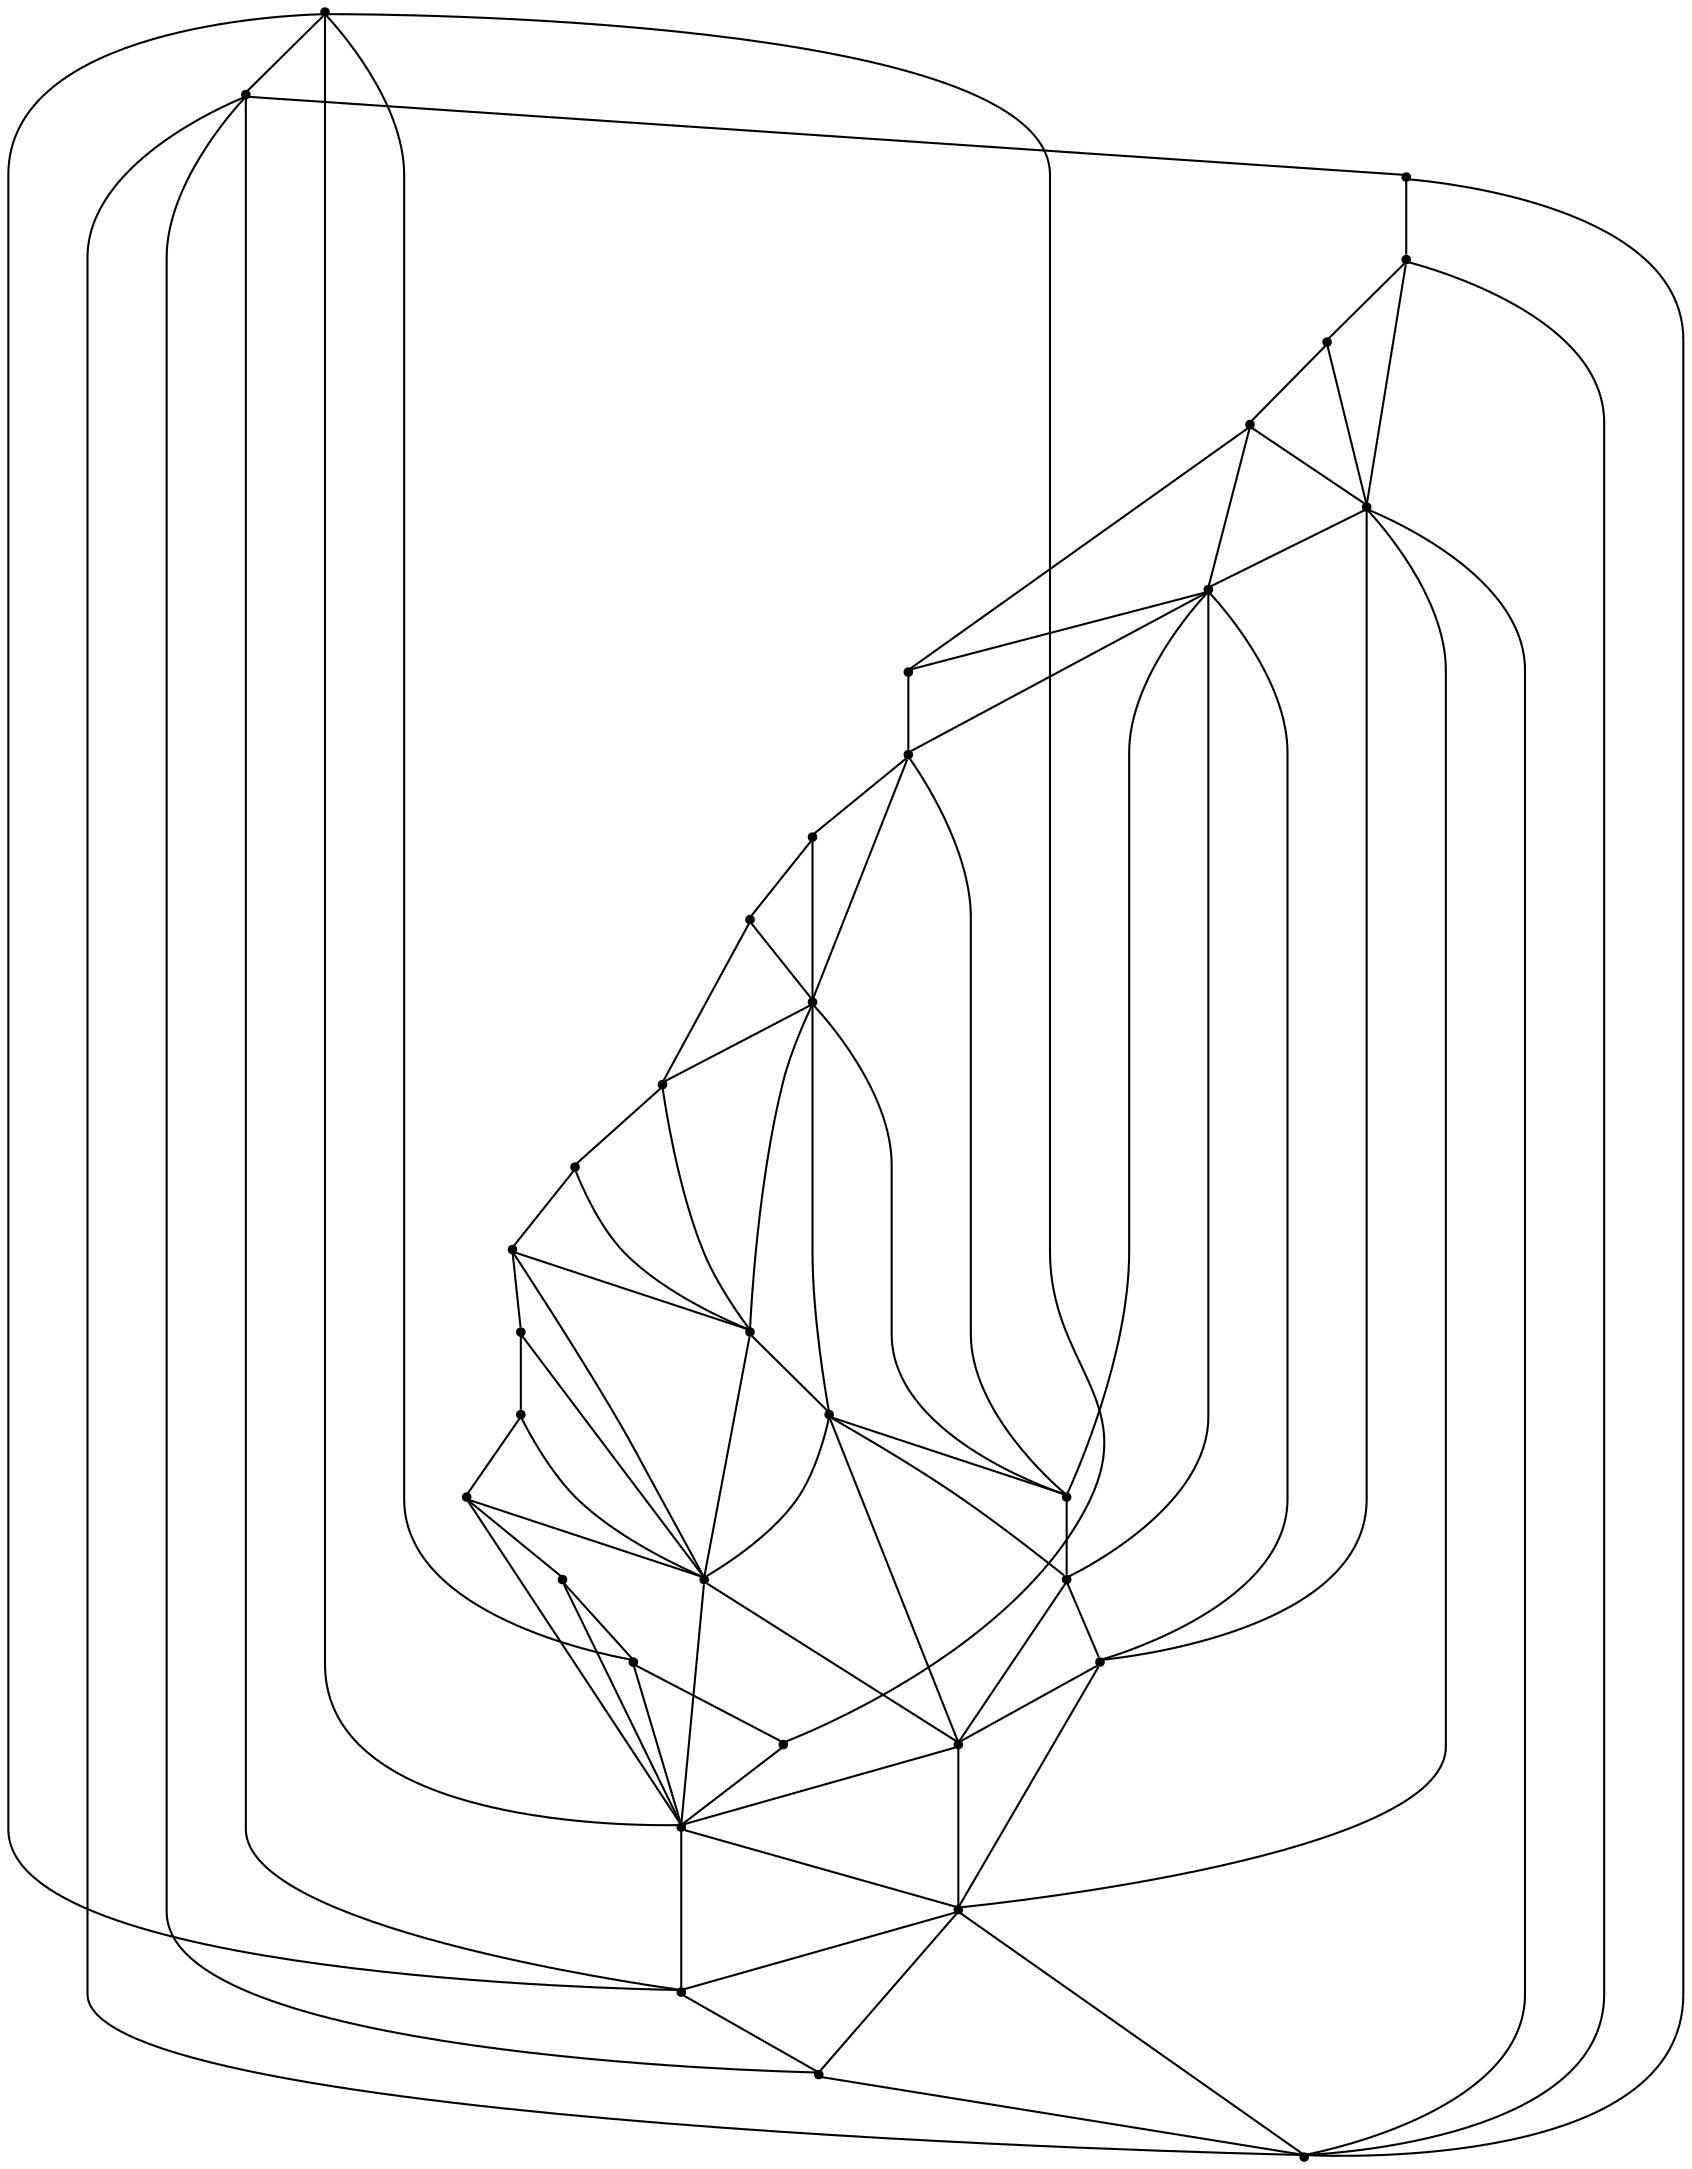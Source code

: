 graph {
  node [shape=point,comment="{\"directed\":false,\"doi\":\"10.1007/978-3-642-18469-7_12\",\"figure\":\"3 (2)\"}"]

  v0 [pos="1405.1188860349127,758.3715111397856"]
  v1 [pos="1392.2228955653293,837.1934808801986"]
  v2 [pos="1378.2165158320229,922.7997169150217"]
  v3 [pos="1341.256820563898,943.5146201556179"]
  v4 [pos="1329.808844379287,769.636870522211"]
  v5 [pos="1313.5329767416467,827.3042070795782"]
  v6 [pos="1316.3352771441776,699.7455152986082"]
  v7 [pos="1310.210462739187,896.2289067733549"]
  v8 [pos="1306.477084665448,963.0093089718407"]
  v9 [pos="1279.2338124551432,812.0727414673728"]
  v10 [pos="1293.2505640087404,634.831926551255"]
  v11 [pos="1277.9670823174642,921.8965226458243"]
  v12 [pos="1279.247334000001,713.4289362968884"]
  v13 [pos="1271.9559443354785,982.3572038800856"]
  v14 [pos="1243.5261486100515,858.3363184080873"]
  v15 [pos="1257.3542666590324,637.0709231270986"]
  v16 [pos="1246.5558018585912,780.4374620149198"]
  v17 [pos="1231.5882789013924,955.2123491188518"]
  v18 [pos="1232.8017182446315,1004.3023367239622"]
  v19 [pos="1202.9687997631602,855.1671342713262"]
  v20 [pos="1179.1366474433833,731.0691319217449"]
  v21 [pos="1189.6807163081,986.7661717828622"]
  v22 [pos="1183.6736506972713,924.972963046486"]
  v23 [pos="1178.625755755556,641.9820330237349"]
  v24 [pos="1147.696096816818,808.8180308821688"]
  v25 [pos="1111.467169463608,899.6574204553668"]
  v26 [pos="1126.8508060330307,645.2107677322185"]
  v27 [pos="1127.0727820764964,961.305822422437"]
  v28 [pos="1099.7033618065182,803.734946056303"]
  v29 [pos="1101.622625791335,681.2143502816645"]
  v30 [pos="1078.374349686218,941.5016645779915"]
  v31 [pos="1066.0630467239857,731.9652201830511"]
  v32 [pos="1031.221875288782,781.6919347099985"]
  v33 [pos="1053.09407172757,855.8246069208986"]

  v32 -- v31 [id="-2",pos="1031.221875288782,781.6919347099985 1066.0630467239857,731.9652201830511 1066.0630467239857,731.9652201830511 1066.0630467239857,731.9652201830511"]
  v31 -- v29 [id="-3",pos="1066.0630467239857,731.9652201830511 1101.622625791335,681.2143502816645 1101.622625791335,681.2143502816645 1101.622625791335,681.2143502816645"]
  v29 -- v26 [id="-4",pos="1101.622625791335,681.2143502816645 1126.8508060330307,645.2107677322185 1126.8508060330307,645.2107677322185 1126.8508060330307,645.2107677322185"]
  v30 -- v33 [id="-12",pos="1078.374349686218,941.5016645779915 1053.09407172757,855.8246069208986 1053.09407172757,855.8246069208986 1053.09407172757,855.8246069208986"]
  v33 -- v32 [id="-13",pos="1053.09407172757,855.8246069208986 1031.221875288782,781.6919347099985 1031.221875288782,781.6919347099985 1031.221875288782,781.6919347099985"]
  v26 -- v23 [id="-35",pos="1126.8508060330307,645.2107677322185 1178.625755755556,641.9820330237349 1178.625755755556,641.9820330237349 1178.625755755556,641.9820330237349"]
  v23 -- v15 [id="-36",pos="1178.625755755556,641.9820330237349 1257.3542666590324,637.0709231270986 1257.3542666590324,637.0709231270986 1257.3542666590324,637.0709231270986"]
  v15 -- v10 [id="-37",pos="1257.3542666590324,637.0709231270986 1293.2505640087404,634.831926551255 1293.2505640087404,634.831926551255 1293.2505640087404,634.831926551255"]
  v24 -- v16 [id="-48",pos="1147.696096816818,808.8180308821688 1158.7645789142198,807.372029813328 1158.7645789142198,807.372029813328 1158.7645789142198,807.372029813328 1169.8320111034325,805.9259651560498 1191.967002743457,803.0297025930556 1208.438853243036,798.2997402577589 1224.9150306369695,793.5698415108998 1235.7322665232134,787.0021097433003 1246.5558018585912,780.4374620149198"]
  v18 -- v21 [id="-92",pos="1232.8017182446315,1004.3023367239622 1189.6807163081,986.7661717828622 1189.6807163081,986.7661717828622 1189.6807163081,986.7661717828622"]
  v21 -- v27 [id="-93",pos="1189.6807163081,986.7661717828622 1127.0727820764964,961.305822422437 1127.0727820764964,961.305822422437 1127.0727820764964,961.305822422437"]
  v27 -- v30 [id="-94",pos="1127.0727820764964,961.305822422437 1078.374349686218,941.5016645779915 1078.374349686218,941.5016645779915 1078.374349686218,941.5016645779915"]
  v10 -- v0 [id="-158",pos="1293.2505640087404,634.831926551255 1405.1188860349127,758.3715111397856 1405.1188860349127,758.3715111397856 1405.1188860349127,758.3715111397856"]
  v3 -- v8 [id="-188",pos="1341.256820563898,943.5146201556179 1306.477084665448,963.0093089718407 1306.477084665448,963.0093089718407 1306.477084665448,963.0093089718407"]
  v2 -- v3 [id="-190",pos="1378.2165158320229,922.7997169150217 1341.256820563898,943.5146201556179 1341.256820563898,943.5146201556179 1341.256820563898,943.5146201556179"]
  v8 -- v13 [id="-192",pos="1306.477084665448,963.0093089718407 1271.9559443354785,982.3572038800856 1271.9559443354785,982.3572038800856 1271.9559443354785,982.3572038800856"]
  v13 -- v18 [id="-193",pos="1271.9559443354785,982.3572038800856 1232.8017182446315,1004.3023367239622 1232.8017182446315,1004.3023367239622 1232.8017182446315,1004.3023367239622"]
  v0 -- v1 [id="-200",pos="1405.1188860349127,758.3715111397856 1392.2228955653293,837.1934808801986 1392.2228955653293,837.1934808801986 1392.2228955653293,837.1934808801986"]
  v1 -- v2 [id="-201",pos="1392.2228955653293,837.1934808801986 1378.2165158320229,922.7997169150217 1378.2165158320229,922.7997169150217 1378.2165158320229,922.7997169150217"]
  v33 -- v28 [id="-203",pos="1053.09407172757,855.8246069208986 1058.9405172931877,850.9373585854357 1064.7870423973047,846.0532578776293 1068.8612588476594,839.4188218390882 1072.935411667215,832.7802525521093 1075.2373194638076,824.3956083597084 1080.0829320944504,818.1571375215045 1084.9286719866916,811.9144698464255 1092.3181167129828,807.8263056108565 1099.7033618065182,803.734946056303"]
  v31 -- v28 [id="-206",pos="1066.0630467239857,731.9652201830511 1067.2807334230806,739.2236654559283 1068.494236397119,746.4831758351336 1073.3940624687916,754.188568338117 1078.2940158020629,761.8897640042251 1086.8802286021687,770.0411022194238 1091.880209551988,778.3715690630714 1096.8759908690513,786.7062327435942 1098.2896127069855,795.2200886410033 1099.7033618065182,803.734946056303"]
  v32 -- v28 [id="-207",pos="1031.221875288782,781.6919347099985 1044.290989255645,783.2557333593153 1057.3559194974516,784.822616047851 1068.7737028677802,788.4940216640189 1080.187286605353,792.1696241170619 1089.9453242059355,797.949749497737 1099.7033618065182,803.734946056303"]
  v25 -- v33 [id="-212",pos="1111.467169463608,899.6574204553668 1103.1520238686514,897.0822159133303 1094.8409506448522,894.5068206059813 1089.0278953411835,889.2059612787738 1083.2189124086717,883.9009687031285 1079.9078201346917,875.8746453560625 1074.3365618684802,869.8570171613101 1068.7653036022684,863.8393889665575 1060.9296797110694,859.8304559241186 1053.09407172757,855.8246069208986"]
  v30 -- v25 [id="-213",pos="1078.374349686218,941.5016645779915 1083.1062858938562,932.8129404774465 1087.835199638526,924.1282224484643 1093.3522444637078,917.1562589836519 1098.8692892888896,910.1842955188397 1105.1661931906701,904.9209533697594 1111.467169463608,899.6574204553668"]
  v31 -- v20 [id="-214",pos="1066.0630467239857,731.9652201830511 1083.6108781325497,735.2980332666195 1101.1587254488134,738.6277782080783 1120.0033684554396,738.477709495569 1138.8523383564204,738.327704371497 1158.993904315008,734.6979491818944 1179.1366474433833,731.0691319217449"]
  v28 -- v25 [id="-216",pos="1099.7033618065182,803.734946056303 1100.9460713174497,813.868924061548 1102.1928531995384,823.9997067478085 1102.4221786003268,835.7515494713582 1102.647431629958,847.5034557833453 1101.8551009166902,860.8764221326217 1103.1936384114138,871.794874794244 1104.5281035349803,882.7173971158667 1107.9976364992942,891.1896025867106 1111.467169463608,899.6574204553668"]
  v28 -- v24 [id="-218",pos="1099.7033618065182,803.734946056303 1107.3805450073835,806.2218421557559 1115.0535285754931,808.709803361537 1123.051792789782,809.5557203456525 1131.0500570040706,810.4017009182055 1139.3736018645388,809.6098976944058 1147.696096816818,808.8180308821688"]
  v29 -- v20 [id="-220",pos="1101.622625791335,681.2143502816645 1108.4481425585566,687.6112835061283 1115.2705096012112,694.0039563052793 1128.1894707893532,702.313629729863 1141.108431977495,710.6233031544467 1160.1241145727226,720.8457167791505 1179.1366474433833,731.0691319217449"]
  v25 -- v27 [id="-222",pos="1111.467169463608,899.6574204553668 1110.5623394971233,906.9087915145717 1109.65738226904,914.1599082200265 1111.1378164462715,920.3859157244796 1112.6139237291484,926.6119232289326 1116.475549678939,931.8127579439464 1119.5280463844383,938.4637905646761 1122.5805430899377,945.110689936968 1124.8240378127446,953.2078508034134 1127.0727820764964,961.305822422437"]
  v28 -- v20 [id="-226",pos="1099.7033618065182,803.734946056303 1104.9117972549454,800.5667952316511 1110.1119606994596,797.3954490880147 1115.0910707470982,791.4028111492013 1120.070180794737,785.4102367988254 1124.819838179989,776.5879769795221 1131.2000984288927,771.0537480866749 1137.5803586777968,765.5195191938277 1145.5870221575972,763.2649911421238 1153.8479543115238,757.1473383351776 1162.1132133598048,751.0338823651066 1170.6243418167003,741.053104802918 1179.1366474433833,731.0691319217449"]
  v25 -- v22 [id="-227",pos="1111.467169463608,899.6574204553668 1118.8858843575913,898.0907285321435 1126.304471989976,896.5279790920455 1134.8323989778949,901.6162622726772 1143.360198704215,906.7046090417464 1153.001537418825,918.448121679983 1161.325082279293,923.4489071706092 1169.648627139761,928.4538894981107 1176.6627774115989,926.7160810895641 1183.6736506972713,924.972963046486"]
  v26 -- v20 [id="-232",pos="1126.8508060330307,645.2107677322185 1131.550576871607,655.1477328609669 1136.2502204485847,665.0868599965903 1142.3511414884265,672.8588931820778 1148.4561348994253,680.6309899560028 1155.958206140532,686.2401896166673 1162.3258674911685,695.5833659160033 1168.6894564706479,704.9223453784641 1173.9146904500983,717.9953014795966 1179.1366474433833,731.0691319217449"]
  v25 -- v24 [id="-233",pos="1111.467169463608,899.6574204553668 1119.00678287632,889.2476117053388 1126.546396289032,878.8376121899984 1129.7864765909587,868.2650806283976 1133.0308837872399,857.6926126552345 1131.9758851343345,846.9533522104983 1134.248522763235,837.0184855001877 1136.5170880209785,827.0835552014395 1142.1050175566147,817.9528914602417 1147.696096816818,808.8180308821688"]
  v24 -- v20 [id="-240",pos="1147.696096816818,808.8180308821688 1151.4126763595336,798.0330503508673 1155.128333255659,787.2563363164412 1160.0573022334252,779.0133671627991 1164.98639847279,770.7703980091571 1171.1289340553938,765.069503821612 1174.5109110398284,757.5015895205123 1177.892888024263,749.9337388078501 1178.514306410528,740.5030648185085 1179.1366474433833,731.0691319217449"]
  v25 -- v21 [id="-242",pos="1111.467169463608,899.6574204553668 1121.5213448042764,910.651034650119 1131.575520144945,921.6444580795585 1141.7255234694055,930.5458855035544 1151.8713271611105,939.443116090675 1162.109013727049,946.2525475092272 1170.1197495780066,955.2747929644805 1178.126413057807,964.2929051712962 1183.9061258226266,975.5322250885638 1189.6807163081,986.7661717828622"]
  v24 -- v22 [id="-246",pos="1147.696096816818,808.8180308821688 1153.235062452369,821.4534349448363 1158.7687785469755,834.0887754190663 1161.4419084268643,849.9788264785007 1164.1107114123988,865.8688775379348 1163.9189281832157,885.017772431011 1167.1465368484735,898.0614778508917 1170.37427277533,911.1011136107721 1177.0256002293834,918.039693145895 1183.6736506972713,924.972963046486"]
  v24 -- v19 [id="-248",pos="1147.696096816818,808.8180308821688 1158.4392982680404,814.0231260224953 1169.1815770726726,819.2280939859468 1175.8245052612144,824.8623474909876 1182.463361078599,830.4965374075911 1185.0070659126488,836.5600128657838 1188.8476936986601,841.6816799761052 1192.68844874627,846.8033470864265 1197.8259994842426,850.9873390973139 1202.9687997631602,855.1671342713262"]
  v23 -- v20 [id="-255",pos="1178.625755755556,641.9820330237349 1178.414151532381,652.709879343939 1178.2098966665292,663.4365492780494 1181.1122246856078,673.9423765687084 1184.018879599041,684.4482674478048 1190.0363170301603,694.7290552581372 1190.2281002593436,704.2139065962322 1190.4158111173695,713.6987579343272 1184.7777405118604,722.3834759633094 1179.1366474433833,731.0691319217449"]
  v23 -- v12 [id="-257",pos="1178.625755755556,641.9820330237349 1187.8386364828716,648.9509124493281 1197.0587393059113,655.9145458288275 1204.3981702239284,662.3822529842332 1211.7416735131028,668.8499601396389 1217.2087045300107,674.8175442340757 1225.5071788555424,679.5516398178102 1233.8057804426726,684.2857354015447 1244.9316257056712,687.7862788861393 1254.3601830273187,693.2288132521056 1263.7888676105651,698.6672143696343 1271.5160646197044,706.051676028535 1279.247334000001,713.4289362968884"]
  v20 -- v16 [id="-259",pos="1179.1366474433833,731.0691319217449 1189.1647023409264,736.5232552804464 1199.1896075139027,741.978316568601 1206.8376478086745,748.3376054380625 1214.4897604746034,754.6969578959613 1219.765008262328,761.960665112042 1225.9868278208983,767.4573132383243 1232.2127197506256,772.9582217899193 1239.3853107127973,776.7004649254666 1246.5558018585912,780.4374620149198"]
  v22 -- v17 [id="-260",pos="1183.6736506972713,924.972963046486 1188.7727366170484,926.2618688804731 1193.8727451834159,927.5454014914911 1201.8585377610357,932.5837041602447 1209.844203077057,937.6262036658735 1220.715652404331,946.4192128039251 1231.5882789013924,955.2123491188518"]
  v22 -- v19 [id="-261",pos="1183.6736506972713,924.972963046486 1185.9913071166984,920.0316645391448 1188.309886182716,915.0850563972721 1188.3307570848963,907.3504768014744 1188.3516279870769,899.6159607941142 1186.0747907254206,889.0934097443917 1188.1305745902016,879.9336224988172 1190.1864857165813,870.7696384163672 1196.5792176021541,862.9684181380654 1202.9687997631602,855.1671342713262"]
  v22 -- v21 [id="-264",pos="1183.6736506972713,924.972963046486 1187.5258274733612,934.6757001656885 1191.374854524884,944.3730640619217 1192.3756397367597,954.6705756313177 1193.380624581391,964.968023612276 1191.529095582462,975.8656192663972 1189.6807163081,986.7661717828622"]
  v21 -- v17 [id="-267",pos="1189.6807163081,986.7661717828622 1195.1737405065344,983.4168098084333 1200.6699144295355,980.0662714479107 1204.8192788539,975.6239196154445 1208.968516016666,971.1815677829784 1211.7750160519522,965.6431420532559 1216.0118091945974,962.0592341270936 1220.2528019699982,958.4753262009314 1225.9200154816008,956.8417392414539 1231.5882789013924,955.2123491188518"]
  v19 -- v14 [id="-273",pos="1202.9687997631602,855.1671342713262 1210.8242446483507,854.3670645506509 1218.6807394417303,853.5669312415382 1225.4404937778436,854.0961778068839 1232.2002481139568,854.6254243722296 1237.8631347312048,856.4840508120337 1243.5261486100515,858.3363184080873"]
  v19 -- v17 [id="-277",pos="1202.9687997631602,855.1671342713262 1208.280412552702,866.1606212892032 1213.593202512032,877.1498478817675 1216.2620054975662,887.4764829555403 1218.9309357446994,897.7989847808752 1218.9518066468797,907.4588314989812 1221.0660035854464,918.6356439821823 1223.1802005240131,929.8165897138211 1227.383651127809,942.5144376221176 1231.5882789013924,955.2123491188518"]
  v19 -- v16 [id="-278",pos="1202.9687997631602,855.1671342713262 1206.8209765392498,844.7821886003621 1210.6742032235286,834.3930460925229 1216.5331999643142,825.8833234435517 1222.3963963378558,817.3694675461426 1230.2611631351485,810.7308982591637 1235.598896367816,803.4713878799583 1240.9366296004835,796.2077442523153 1243.7431296357697,788.3231595324456 1246.5558018585912,780.4374620149198"]
  v20 -- v12 [id="-281",pos="1179.1366474433833,731.0691319217449 1189.1897728758627,728.3260698018072 1199.2397485837755,725.5840091997602 1208.355624157511,721.1833077938592 1217.467300098491,716.7826063879581 1225.64907553805,710.7191309297652 1237.3086559458359,709.1480514043542 1248.9683636152201,707.5811051273809 1264.1099486239884,710.5065547831894 1279.247334000001,713.4289362968884"]
  v17 -- v18 [id="-282",pos="1231.5882789013924,955.2123491188518 1230.0692526443668,963.6762245043825 1228.5472039243728,972.140036301476 1228.7473864190677,980.3205616094891 1228.9516412849198,988.5010233290648 1230.878254627059,996.4022682195604 1232.8017182446315,1004.3023367239622"]
  v17 -- v14 [id="-286",pos="1231.5882789013924,955.2123491188518 1237.2167730716021,942.2518809636637 1242.8464444115994,929.2915399853507 1243.3343653808683,917.9688556265155 1243.8222863501373,906.6462348561178 1239.1726565814336,896.9613342936352 1238.346856067718,887.297290738654 1237.521182815601,877.6332471836728 1240.5236657128262,867.9859273877552 1243.5261486100515,858.3363184080873"]
  v14 -- v16 [id="-291",pos="1243.5261486100515,858.3363184080873 1242.2042823847526,851.3040731045213 1240.8822888978548,844.2696022056425 1242.8755873176929,836.7184116636064 1244.864813366374,829.1630242846949 1250.165004427436,821.0867204257509 1251.3326295951572,811.6185292582819 1252.4960551301224,802.1504016792505 1249.5269147717463,791.2944564516945 1246.5558018585912,780.4374620149198"]
  v14 -- v9 [id="-301",pos="1243.5261486100515,858.3363184080873 1250.598711955675,853.6085816681033 1257.6711480397,848.8786829212441 1263.621900393121,841.1649603329478 1269.5726527465417,833.4553709930891 1274.4017213693583,822.7661546486687 1279.2338124551432,812.0727414673728"]
  v16 -- v9 [id="-304",pos="1246.5558018585912,780.4374620149198 1252.120760675669,780.9678213779217 1257.6795473052118,781.4970679432674 1260.8696137988645,785.260168086316 1264.05560792136,789.0232682293646 1264.8688095368082,796.0202219501159 1267.5334128895868,801.0293375260552 1270.2023431367197,806.0385166904318 1274.7186027500259,809.0556608731212 1279.2338124551432,812.0727414673728"]
  v15 -- v12 [id="-308",pos="1257.3542666590324,637.0709231270986 1258.8431001017757,645.7712362203788 1260.33180628292,654.472614419987 1263.4135731561116,661.3528833579186 1266.4952127677047,668.2331522958502 1271.1699130713446,673.2881151352298 1274.0765679847777,681.6644928307552 1276.9788960038563,690.0408069378432 1278.113178632728,701.7343390642017 1279.247334000001,713.4289362968884"]
  v14 -- v11 [id="-309",pos="1243.5261486100515,858.3363184080873 1249.3976169875061,863.481004532785 1255.2692126265592,868.6235286506077 1258.3508522381521,875.5787683563565 1261.428419478588,882.538268487418 1261.716157953162,891.3062873695305 1264.5184583556925,899.3284138797212 1267.324958390979,907.3505403899119 1272.6460203542217,914.6267109397434 1277.9670823174642,921.8965226458243"]
  v16 -- v12 [id="-311",pos="1246.5558018585912,780.4374620149198 1247.36703091926,764.7902234040945 1248.1843049058655,749.1419355840504 1253.6346646533484,737.9734531861624 1259.0850244008316,726.8050343767118 1269.1683426475936,720.1164209894172 1279.247334000001,713.4289362968884"]
  v13 -- v11 [id="-312",pos="1271.9559443354785,982.3572038800856 1269.5935236487223,973.4569528421836 1267.2332027783439,964.5555254181877 1268.234115251818,954.4789200806806 1269.2349004636935,944.4023147431735 1273.6009913905789,933.1505314921552 1277.9670823174642,921.8965226458243"]
  v17 -- v13 [id="-316",pos="1231.5882789013924,955.2123491188518 1238.9432039190467,962.742746241824 1246.2951064737326,970.2730797763588 1253.0215182709965,974.7946628019549 1259.7479300682603,979.3203790759889 1265.852923479259,980.8414780895217 1271.9559443354785,982.3572038800856"]
  v11 -- v17 [id="-319",pos="1277.9670823174642,921.8965226458243 1271.6827773139512,924.665799099123 1265.4025446815954,927.4370467939843 1260.5569320509526,932.2711669899126 1255.7153917914673,937.1052871858408 1252.3083442720963,944.0105463797115 1247.7213272099343,948.1778782199729 1243.1299832534175,952.3452100602343 1237.358542492511,953.7787477953242 1231.5882789013924,955.2123491188518"]
  v11 -- v9 [id="-323",pos="1277.9670823174642,921.8965226458243 1277.1289374286785,910.2634631235321 1276.2906652782938,898.6324384312401 1277.158080334772,888.1766552408967 1278.0254953912502,877.7208084621158 1280.5942707602364,868.4484696821592 1281.2197615176585,855.9590010835633 1281.8494519078367,843.473665733405 1280.5400573192064,827.7753338130453 1279.2338124551432,812.0727414673728"]
  v12 -- v9 [id="-325",pos="1279.247334000001,713.4289362968884 1276.9371541994954,724.8380532394009 1274.622647504635,736.2481716998041 1275.5776185409925,747.3582799120635 1276.5325895773497,758.4642548758852 1280.7527114505701,769.2742892515632 1281.9036653488665,780.0093528594241 1283.0588188799188,790.7485497157228 1281.1446771744481,801.4085789673289 1279.2338124551432,812.0727414673728"]
  v9 -- v7 [id="-336",pos="1279.2338124551432,812.0727414673728 1284.622482142675,823.4829871046511 1290.0061568124593,834.8931691534918 1293.192023673356,845.7657109632363 1296.3738181630958,856.634119524543 1297.3538597343895,866.9649514351911 1299.8226074868276,875.2870881935256 1302.295427610423,883.6050917034224 1306.2528815440057,889.9185968978809 1310.210462739187,896.2289067733549"]
  v11 -- v3 [id="-338",pos="1277.9670823174642,921.8965226458243 1286.3364413534507,926.7078145926886 1294.7059276510356,931.5168809442403 1301.0027042912175,933.9672613834565 1307.2954085602423,936.4218386595479 1311.5197300662185,936.5176664348664 1317.8833190456978,937.713701355879 1324.2469080251772,938.9138695253292 1332.7497644781597,941.2142448404736 1341.256820563898,943.5146201556179"]
  v9 -- v4 [id="-339",pos="1279.2338124551432,812.0727414673728 1285.7484927676337,809.6306911134697 1292.2622504335338,807.1886407595665 1297.3455877304764,802.6046138883414 1302.424852656262,798.0163901802412 1306.07369721309,791.2819931179438 1311.244590489912,785.4310302178892 1316.4154837667338,779.5759340693969 1323.1127526579041,774.6084689200228 1329.808844379287,769.636870522211"]
  v12 -- v0 [id="-342",pos="1279.247334000001,713.4289362968884 1288.3549375698237,715.6865960791393 1297.4583415068907,717.9410605424058 1308.4715602550737,724.1295508687315 1319.4889786360125,730.3139079466193 1332.4121394569102,740.4280304622538 1348.838175780971,746.7915161685904 1365.2643393666303,753.1508686264893 1385.1932511938544,755.759647863528 1405.1188860349127,758.3715111397856"]
  v11 -- v8 [id="-343",pos="1277.9670823174642,921.8965226458243 1279.309819444944,932.1461521217798 1280.6526838340221,942.39361959086 1285.4065408520296,949.2447650244148 1290.15632549888,956.0999801179698 1298.3172300362585,959.5547399275615 1306.477084665448,963.0093089718407"]
  v10 -- v6 [id="-347",pos="1293.2505640087404,634.831926551255 1297.112189958531,645.7420491275644 1300.9778882794785,656.6563049523115 1305.6441893176068,665.0951264934658 1310.306417984578,673.5381448714954 1315.7734490014857,679.5057925543698 1317.6916630781134,684.8691593156437 1319.6058047835838,690.2325260769177 1317.9669299160187,694.9874150797159 1316.3352771441776,699.7455152986082"]
  v9 -- v5 [id="-348",pos="1279.2338124551432,812.0727414673728 1285.1979590918231,816.0318211748087 1291.1611830819127,819.9865768684942 1296.874338030632,822.5286518345913 1302.5915653505087,825.0665935522504 1308.0626687385736,826.1875941170083 1313.5329767416467,827.3042070795782"]
  v6 -- v12 [id="-350",pos="1316.3352771441776,699.7455152986082 1312.0453204686914,701.9135312810879 1307.7543138850165,704.0805616427863 1301.574236130807,706.3600799504293 1295.394158376598,708.6395982580723 1287.320809819099,711.0358013485351 1279.247334000001,713.4289362968884"]
  v7 -- v11 [id="-354",pos="1310.210462739187,896.2289067733549 1304.8391324444729,898.5699945856111 1299.463984301799,900.9078234904453 1294.0887088975264,905.1877068650887 1288.7134334932537,909.4675266512946 1283.3422304601384,915.6810072335594 1277.9670823174642,921.8965226458243"]
  v10 -- v12 [id="-355",pos="1293.2505640087404,634.831926551255 1292.4125463815533,645.3128271744125 1291.5784738639245,655.7936642091324 1292.729427762221,665.1660276012828 1293.8803816605173,674.542524241871 1297.0246339786518,682.8104836514522 1295.1064199020238,690.6700781153826 1293.1922781965534,698.5296725793131 1286.2198697290764,705.9808385091555 1279.247334000001,713.4289362968884"]
  v7 -- v3 [id="-357",pos="1310.210462739187,896.2289067733549 1312.2246320612057,902.3080408842831 1314.2347290120672,908.3881765131019 1318.9468442257137,912.7721541599395 1323.6590867009588,917.1520621467768 1331.0694023294307,919.8400089885079 1335.239510394377,924.6823956813116 1339.4054188265675,929.5207127141151 1340.3312469568314,936.5176664348664 1341.256820563898,943.5146201556179"]
  v5 -- v7 [id="-359",pos="1313.5329767416467,827.3042070795782 1316.5740517186664,837.4976879652177 1319.6182764202529,847.6909780855447 1319.063670373285,859.1761309022025 1318.5090643263175,870.6654805557357 1314.3598271635517,883.4466929056 1310.210462739187,896.2289067733549"]
  v7 -- v2 [id="-364",pos="1310.210462739187,896.2289067733549 1322.7248593051834,901.0912125442068 1335.2434555039356,905.9461261591988 1344.4135445187012,908.8091319693784 1353.5878331662227,911.6720741911205 1359.4134873681592,912.5347149342996 1364.4926250323458,914.5350164128625 1369.5676903253757,916.5311846429878 1373.8920394479,919.6650136084968 1378.2165158320229,922.7997169150217"]
  v5 -- v1 [id="-366",pos="1313.5329767416467,827.3042070795782 1321.373722912192,830.1423498106939 1329.2135464361472,832.9761049396216 1336.0357862172032,833.5679225274712 1342.853953627102,834.163809775321 1348.658736926858,832.5093658083423 1357.8537692149614,832.7386021255442 1367.0489287646633,832.9719716911839 1379.634337302713,835.0806278672536 1392.2228955653293,837.1934808801986"]
  v7 -- v1 [id="-368",pos="1310.210462739187,896.2289067733549 1321.0026280904947,894.8818652103797 1331.7905938090464,893.5358251652954 1341.1942078573563,888.1641283187084 1350.5936222729104,882.7924314721214 1358.6044853854667,873.3951414124695 1366.8778891760621,864.2311573300196 1375.151420228256,855.063039999132 1383.6876192200878,846.128292233884 1392.2228955653293,837.1934808801986"]
  v4 -- v5 [id="-372",pos="1329.808844379287,769.636870522211 1328.1002619710546,776.6671445842145 1326.3905023930347,783.7016154830933 1325.9192526931906,789.9859335847374 1325.448130254945,796.2661184379439 1326.2153904332763,801.8044805792288 1324.3596618015915,807.9012763786737 1322.4998607987495,813.9939389296809 1318.0169437242928,820.6491683872858 1313.5329767416467,827.3042070795782"]
  v4 -- v1 [id="-377",pos="1329.808844379287,769.636870522211 1341.194335118955,779.400938689386 1352.5786486888355,789.1691401049987 1362.9789755778638,800.4251201928922 1373.3833748380491,811.6852335292235 1382.8036601557837,824.4414556231487 1392.2228955653293,837.1934808801986"]
  v6 -- v0 [id="-379",pos="1316.3352771441776,699.7455152986082 1323.7008285053198,703.6388127674461 1331.0694023294307,707.5352578639405 1338.600616476631,713.4237379421224 1346.1318306238313,719.316351268742 1353.8298847268773,727.2009359886116 1364.943258353207,735.0230132744148 1376.056504717938,742.8492238086557 1390.5893975003075,750.6129904972677 1405.1188860349127,758.3715111397856"]
  v12 -- v4 [id="-381",pos="1279.247334000001,713.4289362968884 1284.8520620666607,719.6622087803262 1290.4525905005644,725.8965463700923 1297.0413052480762,732.0225292623516 1303.634219628344,738.1485121546108 1311.2113752126613,744.1661403493633 1316.8368469199029,750.4171381097553 1322.4623186271442,756.6681358701475 1326.13610645731,763.1525031961793 1329.808844379287,769.636870522211"]
  v4 -- v0 [id="-385",pos="1329.808844379287,769.636870522211 1338.4378488919426,768.54499346183 1347.0658034964094,767.4531799898865 1357.074037399961,768.2157961208718 1367.0864709362686,768.9742154149819 1378.4751114005035,771.5913247373336 1386.7151726522495,770.257748026 1394.9511615328383,768.9242349031038 1400.0344988297811,763.6483658318353 1405.1188860349127,758.3715111397856"]
}
